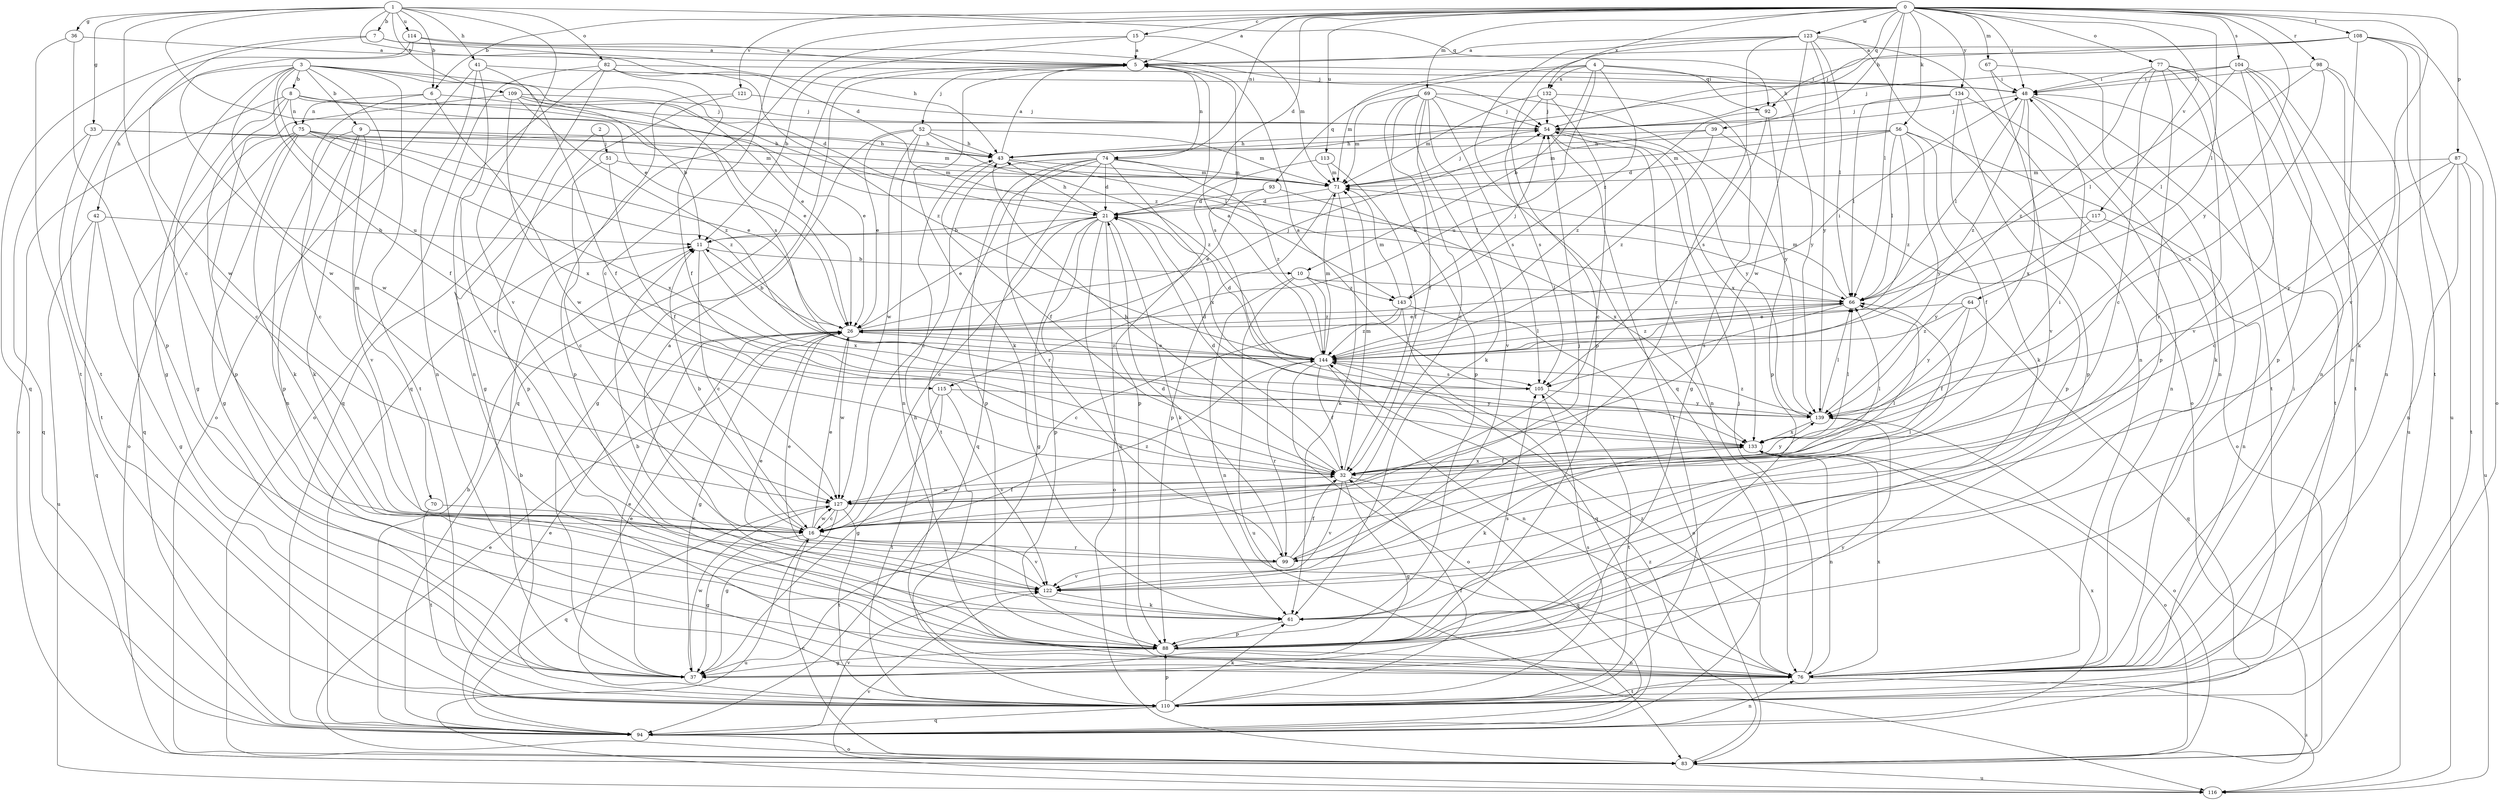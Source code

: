 strict digraph  {
0;
1;
2;
3;
4;
5;
6;
7;
8;
9;
10;
11;
15;
16;
21;
26;
32;
33;
36;
37;
39;
41;
42;
43;
48;
51;
52;
54;
56;
61;
64;
66;
67;
69;
70;
71;
74;
75;
76;
77;
82;
83;
87;
88;
92;
93;
94;
98;
99;
104;
105;
108;
109;
110;
113;
114;
115;
116;
117;
121;
122;
123;
127;
132;
133;
134;
139;
143;
144;
0 -> 5  [label=a];
0 -> 6  [label=b];
0 -> 15  [label=c];
0 -> 16  [label=c];
0 -> 21  [label=d];
0 -> 39  [label=h];
0 -> 48  [label=i];
0 -> 56  [label=k];
0 -> 64  [label=l];
0 -> 66  [label=l];
0 -> 67  [label=m];
0 -> 69  [label=m];
0 -> 74  [label=n];
0 -> 77  [label=o];
0 -> 87  [label=p];
0 -> 92  [label=q];
0 -> 98  [label=r];
0 -> 104  [label=s];
0 -> 108  [label=t];
0 -> 113  [label=u];
0 -> 117  [label=v];
0 -> 121  [label=v];
0 -> 122  [label=v];
0 -> 123  [label=w];
0 -> 132  [label=x];
0 -> 134  [label=y];
0 -> 139  [label=y];
1 -> 6  [label=b];
1 -> 7  [label=b];
1 -> 16  [label=c];
1 -> 21  [label=d];
1 -> 26  [label=e];
1 -> 33  [label=g];
1 -> 36  [label=g];
1 -> 41  [label=h];
1 -> 82  [label=o];
1 -> 92  [label=q];
1 -> 109  [label=t];
1 -> 114  [label=u];
1 -> 122  [label=v];
2 -> 51  [label=j];
2 -> 88  [label=p];
3 -> 8  [label=b];
3 -> 9  [label=b];
3 -> 21  [label=d];
3 -> 26  [label=e];
3 -> 32  [label=f];
3 -> 37  [label=g];
3 -> 42  [label=h];
3 -> 70  [label=m];
3 -> 105  [label=s];
3 -> 110  [label=t];
3 -> 115  [label=u];
3 -> 127  [label=w];
4 -> 10  [label=b];
4 -> 71  [label=m];
4 -> 92  [label=q];
4 -> 93  [label=q];
4 -> 115  [label=u];
4 -> 132  [label=x];
4 -> 139  [label=y];
4 -> 143  [label=z];
5 -> 48  [label=i];
5 -> 52  [label=j];
5 -> 61  [label=k];
5 -> 74  [label=n];
5 -> 94  [label=q];
5 -> 105  [label=s];
6 -> 16  [label=c];
6 -> 26  [label=e];
6 -> 75  [label=n];
6 -> 127  [label=w];
7 -> 5  [label=a];
7 -> 43  [label=h];
7 -> 94  [label=q];
7 -> 127  [label=w];
8 -> 26  [label=e];
8 -> 37  [label=g];
8 -> 54  [label=j];
8 -> 75  [label=n];
8 -> 83  [label=o];
8 -> 88  [label=p];
8 -> 143  [label=z];
9 -> 43  [label=h];
9 -> 61  [label=k];
9 -> 71  [label=m];
9 -> 76  [label=n];
9 -> 88  [label=p];
9 -> 122  [label=v];
10 -> 66  [label=l];
10 -> 76  [label=n];
10 -> 116  [label=u];
10 -> 143  [label=z];
10 -> 144  [label=z];
11 -> 10  [label=b];
11 -> 16  [label=c];
11 -> 133  [label=x];
15 -> 5  [label=a];
15 -> 11  [label=b];
15 -> 71  [label=m];
15 -> 94  [label=q];
16 -> 11  [label=b];
16 -> 26  [label=e];
16 -> 37  [label=g];
16 -> 99  [label=r];
16 -> 116  [label=u];
16 -> 122  [label=v];
16 -> 127  [label=w];
16 -> 144  [label=z];
21 -> 11  [label=b];
21 -> 16  [label=c];
21 -> 26  [label=e];
21 -> 37  [label=g];
21 -> 43  [label=h];
21 -> 61  [label=k];
21 -> 76  [label=n];
21 -> 83  [label=o];
21 -> 88  [label=p];
26 -> 11  [label=b];
26 -> 37  [label=g];
26 -> 48  [label=i];
26 -> 54  [label=j];
26 -> 127  [label=w];
26 -> 144  [label=z];
32 -> 21  [label=d];
32 -> 37  [label=g];
32 -> 43  [label=h];
32 -> 66  [label=l];
32 -> 71  [label=m];
32 -> 94  [label=q];
32 -> 122  [label=v];
32 -> 127  [label=w];
32 -> 133  [label=x];
32 -> 139  [label=y];
33 -> 43  [label=h];
33 -> 71  [label=m];
33 -> 94  [label=q];
33 -> 110  [label=t];
36 -> 5  [label=a];
36 -> 88  [label=p];
36 -> 110  [label=t];
37 -> 26  [label=e];
37 -> 127  [label=w];
37 -> 139  [label=y];
39 -> 43  [label=h];
39 -> 71  [label=m];
39 -> 88  [label=p];
39 -> 144  [label=z];
41 -> 32  [label=f];
41 -> 48  [label=i];
41 -> 76  [label=n];
41 -> 83  [label=o];
41 -> 122  [label=v];
42 -> 11  [label=b];
42 -> 37  [label=g];
42 -> 94  [label=q];
42 -> 116  [label=u];
43 -> 5  [label=a];
43 -> 32  [label=f];
43 -> 66  [label=l];
43 -> 71  [label=m];
48 -> 54  [label=j];
48 -> 61  [label=k];
48 -> 66  [label=l];
48 -> 110  [label=t];
48 -> 133  [label=x];
48 -> 144  [label=z];
51 -> 16  [label=c];
51 -> 32  [label=f];
51 -> 71  [label=m];
52 -> 26  [label=e];
52 -> 37  [label=g];
52 -> 43  [label=h];
52 -> 71  [label=m];
52 -> 76  [label=n];
52 -> 127  [label=w];
52 -> 144  [label=z];
54 -> 43  [label=h];
54 -> 76  [label=n];
54 -> 110  [label=t];
54 -> 133  [label=x];
54 -> 139  [label=y];
56 -> 21  [label=d];
56 -> 32  [label=f];
56 -> 43  [label=h];
56 -> 66  [label=l];
56 -> 71  [label=m];
56 -> 83  [label=o];
56 -> 139  [label=y];
56 -> 144  [label=z];
61 -> 5  [label=a];
61 -> 88  [label=p];
64 -> 26  [label=e];
64 -> 32  [label=f];
64 -> 94  [label=q];
64 -> 139  [label=y];
64 -> 144  [label=z];
66 -> 26  [label=e];
66 -> 71  [label=m];
66 -> 105  [label=s];
66 -> 144  [label=z];
67 -> 48  [label=i];
67 -> 76  [label=n];
67 -> 122  [label=v];
69 -> 16  [label=c];
69 -> 32  [label=f];
69 -> 54  [label=j];
69 -> 61  [label=k];
69 -> 71  [label=m];
69 -> 88  [label=p];
69 -> 105  [label=s];
69 -> 122  [label=v];
69 -> 139  [label=y];
70 -> 16  [label=c];
70 -> 110  [label=t];
71 -> 21  [label=d];
71 -> 54  [label=j];
71 -> 61  [label=k];
71 -> 88  [label=p];
74 -> 16  [label=c];
74 -> 21  [label=d];
74 -> 71  [label=m];
74 -> 88  [label=p];
74 -> 94  [label=q];
74 -> 99  [label=r];
74 -> 110  [label=t];
74 -> 133  [label=x];
74 -> 144  [label=z];
75 -> 26  [label=e];
75 -> 37  [label=g];
75 -> 43  [label=h];
75 -> 61  [label=k];
75 -> 83  [label=o];
75 -> 94  [label=q];
75 -> 133  [label=x];
75 -> 144  [label=z];
76 -> 43  [label=h];
76 -> 48  [label=i];
76 -> 54  [label=j];
76 -> 110  [label=t];
76 -> 116  [label=u];
76 -> 133  [label=x];
76 -> 144  [label=z];
77 -> 16  [label=c];
77 -> 48  [label=i];
77 -> 76  [label=n];
77 -> 88  [label=p];
77 -> 99  [label=r];
77 -> 110  [label=t];
77 -> 144  [label=z];
82 -> 32  [label=f];
82 -> 48  [label=i];
82 -> 76  [label=n];
82 -> 83  [label=o];
82 -> 94  [label=q];
82 -> 144  [label=z];
83 -> 16  [label=c];
83 -> 26  [label=e];
83 -> 116  [label=u];
83 -> 144  [label=z];
87 -> 16  [label=c];
87 -> 71  [label=m];
87 -> 76  [label=n];
87 -> 110  [label=t];
87 -> 116  [label=u];
87 -> 139  [label=y];
88 -> 11  [label=b];
88 -> 37  [label=g];
88 -> 76  [label=n];
88 -> 105  [label=s];
92 -> 88  [label=p];
92 -> 105  [label=s];
92 -> 144  [label=z];
93 -> 21  [label=d];
93 -> 26  [label=e];
93 -> 133  [label=x];
94 -> 11  [label=b];
94 -> 26  [label=e];
94 -> 76  [label=n];
94 -> 83  [label=o];
94 -> 122  [label=v];
94 -> 133  [label=x];
98 -> 48  [label=i];
98 -> 61  [label=k];
98 -> 66  [label=l];
98 -> 76  [label=n];
98 -> 133  [label=x];
99 -> 21  [label=d];
99 -> 26  [label=e];
99 -> 32  [label=f];
99 -> 54  [label=j];
99 -> 66  [label=l];
99 -> 122  [label=v];
104 -> 48  [label=i];
104 -> 54  [label=j];
104 -> 66  [label=l];
104 -> 88  [label=p];
104 -> 110  [label=t];
104 -> 116  [label=u];
104 -> 122  [label=v];
105 -> 5  [label=a];
105 -> 110  [label=t];
105 -> 139  [label=y];
108 -> 5  [label=a];
108 -> 43  [label=h];
108 -> 54  [label=j];
108 -> 76  [label=n];
108 -> 83  [label=o];
108 -> 110  [label=t];
108 -> 116  [label=u];
109 -> 11  [label=b];
109 -> 16  [label=c];
109 -> 54  [label=j];
109 -> 66  [label=l];
109 -> 133  [label=x];
109 -> 144  [label=z];
110 -> 11  [label=b];
110 -> 26  [label=e];
110 -> 32  [label=f];
110 -> 61  [label=k];
110 -> 88  [label=p];
110 -> 94  [label=q];
110 -> 105  [label=s];
113 -> 32  [label=f];
113 -> 71  [label=m];
113 -> 88  [label=p];
114 -> 5  [label=a];
114 -> 54  [label=j];
114 -> 110  [label=t];
114 -> 127  [label=w];
115 -> 37  [label=g];
115 -> 110  [label=t];
115 -> 122  [label=v];
115 -> 139  [label=y];
116 -> 122  [label=v];
117 -> 11  [label=b];
117 -> 76  [label=n];
117 -> 139  [label=y];
121 -> 37  [label=g];
121 -> 54  [label=j];
121 -> 88  [label=p];
122 -> 26  [label=e];
122 -> 61  [label=k];
123 -> 5  [label=a];
123 -> 66  [label=l];
123 -> 76  [label=n];
123 -> 83  [label=o];
123 -> 88  [label=p];
123 -> 94  [label=q];
123 -> 99  [label=r];
123 -> 127  [label=w];
123 -> 139  [label=y];
127 -> 16  [label=c];
127 -> 32  [label=f];
127 -> 37  [label=g];
127 -> 48  [label=i];
127 -> 66  [label=l];
127 -> 94  [label=q];
127 -> 110  [label=t];
132 -> 16  [label=c];
132 -> 37  [label=g];
132 -> 54  [label=j];
132 -> 71  [label=m];
132 -> 105  [label=s];
133 -> 32  [label=f];
133 -> 61  [label=k];
133 -> 66  [label=l];
133 -> 76  [label=n];
133 -> 83  [label=o];
134 -> 54  [label=j];
134 -> 61  [label=k];
134 -> 66  [label=l];
134 -> 76  [label=n];
134 -> 88  [label=p];
139 -> 21  [label=d];
139 -> 66  [label=l];
139 -> 83  [label=o];
139 -> 133  [label=x];
139 -> 144  [label=z];
143 -> 16  [label=c];
143 -> 54  [label=j];
143 -> 71  [label=m];
143 -> 83  [label=o];
143 -> 94  [label=q];
143 -> 144  [label=z];
144 -> 5  [label=a];
144 -> 21  [label=d];
144 -> 26  [label=e];
144 -> 32  [label=f];
144 -> 66  [label=l];
144 -> 71  [label=m];
144 -> 76  [label=n];
144 -> 83  [label=o];
144 -> 99  [label=r];
144 -> 105  [label=s];
}
